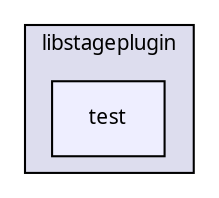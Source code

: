 digraph G {
  compound=true
  node [ fontsize="10", fontname="FreeSans.ttf"];
  edge [ labelfontsize="10", labelfontname="FreeSans.ttf"];
  subgraph clusterdir_a6c39068e9f7b96a2e6ba3e1b436ecad {
    graph [ bgcolor="#ddddee", pencolor="black", label="libstageplugin" fontname="FreeSans.ttf", fontsize="10", URL="dir_a6c39068e9f7b96a2e6ba3e1b436ecad.html"]
  dir_569fa0913218bd59dcb35cb63e967af8 [shape=box, label="test", style="filled", fillcolor="#eeeeff", pencolor="black", URL="dir_569fa0913218bd59dcb35cb63e967af8.html"];
  }
}
